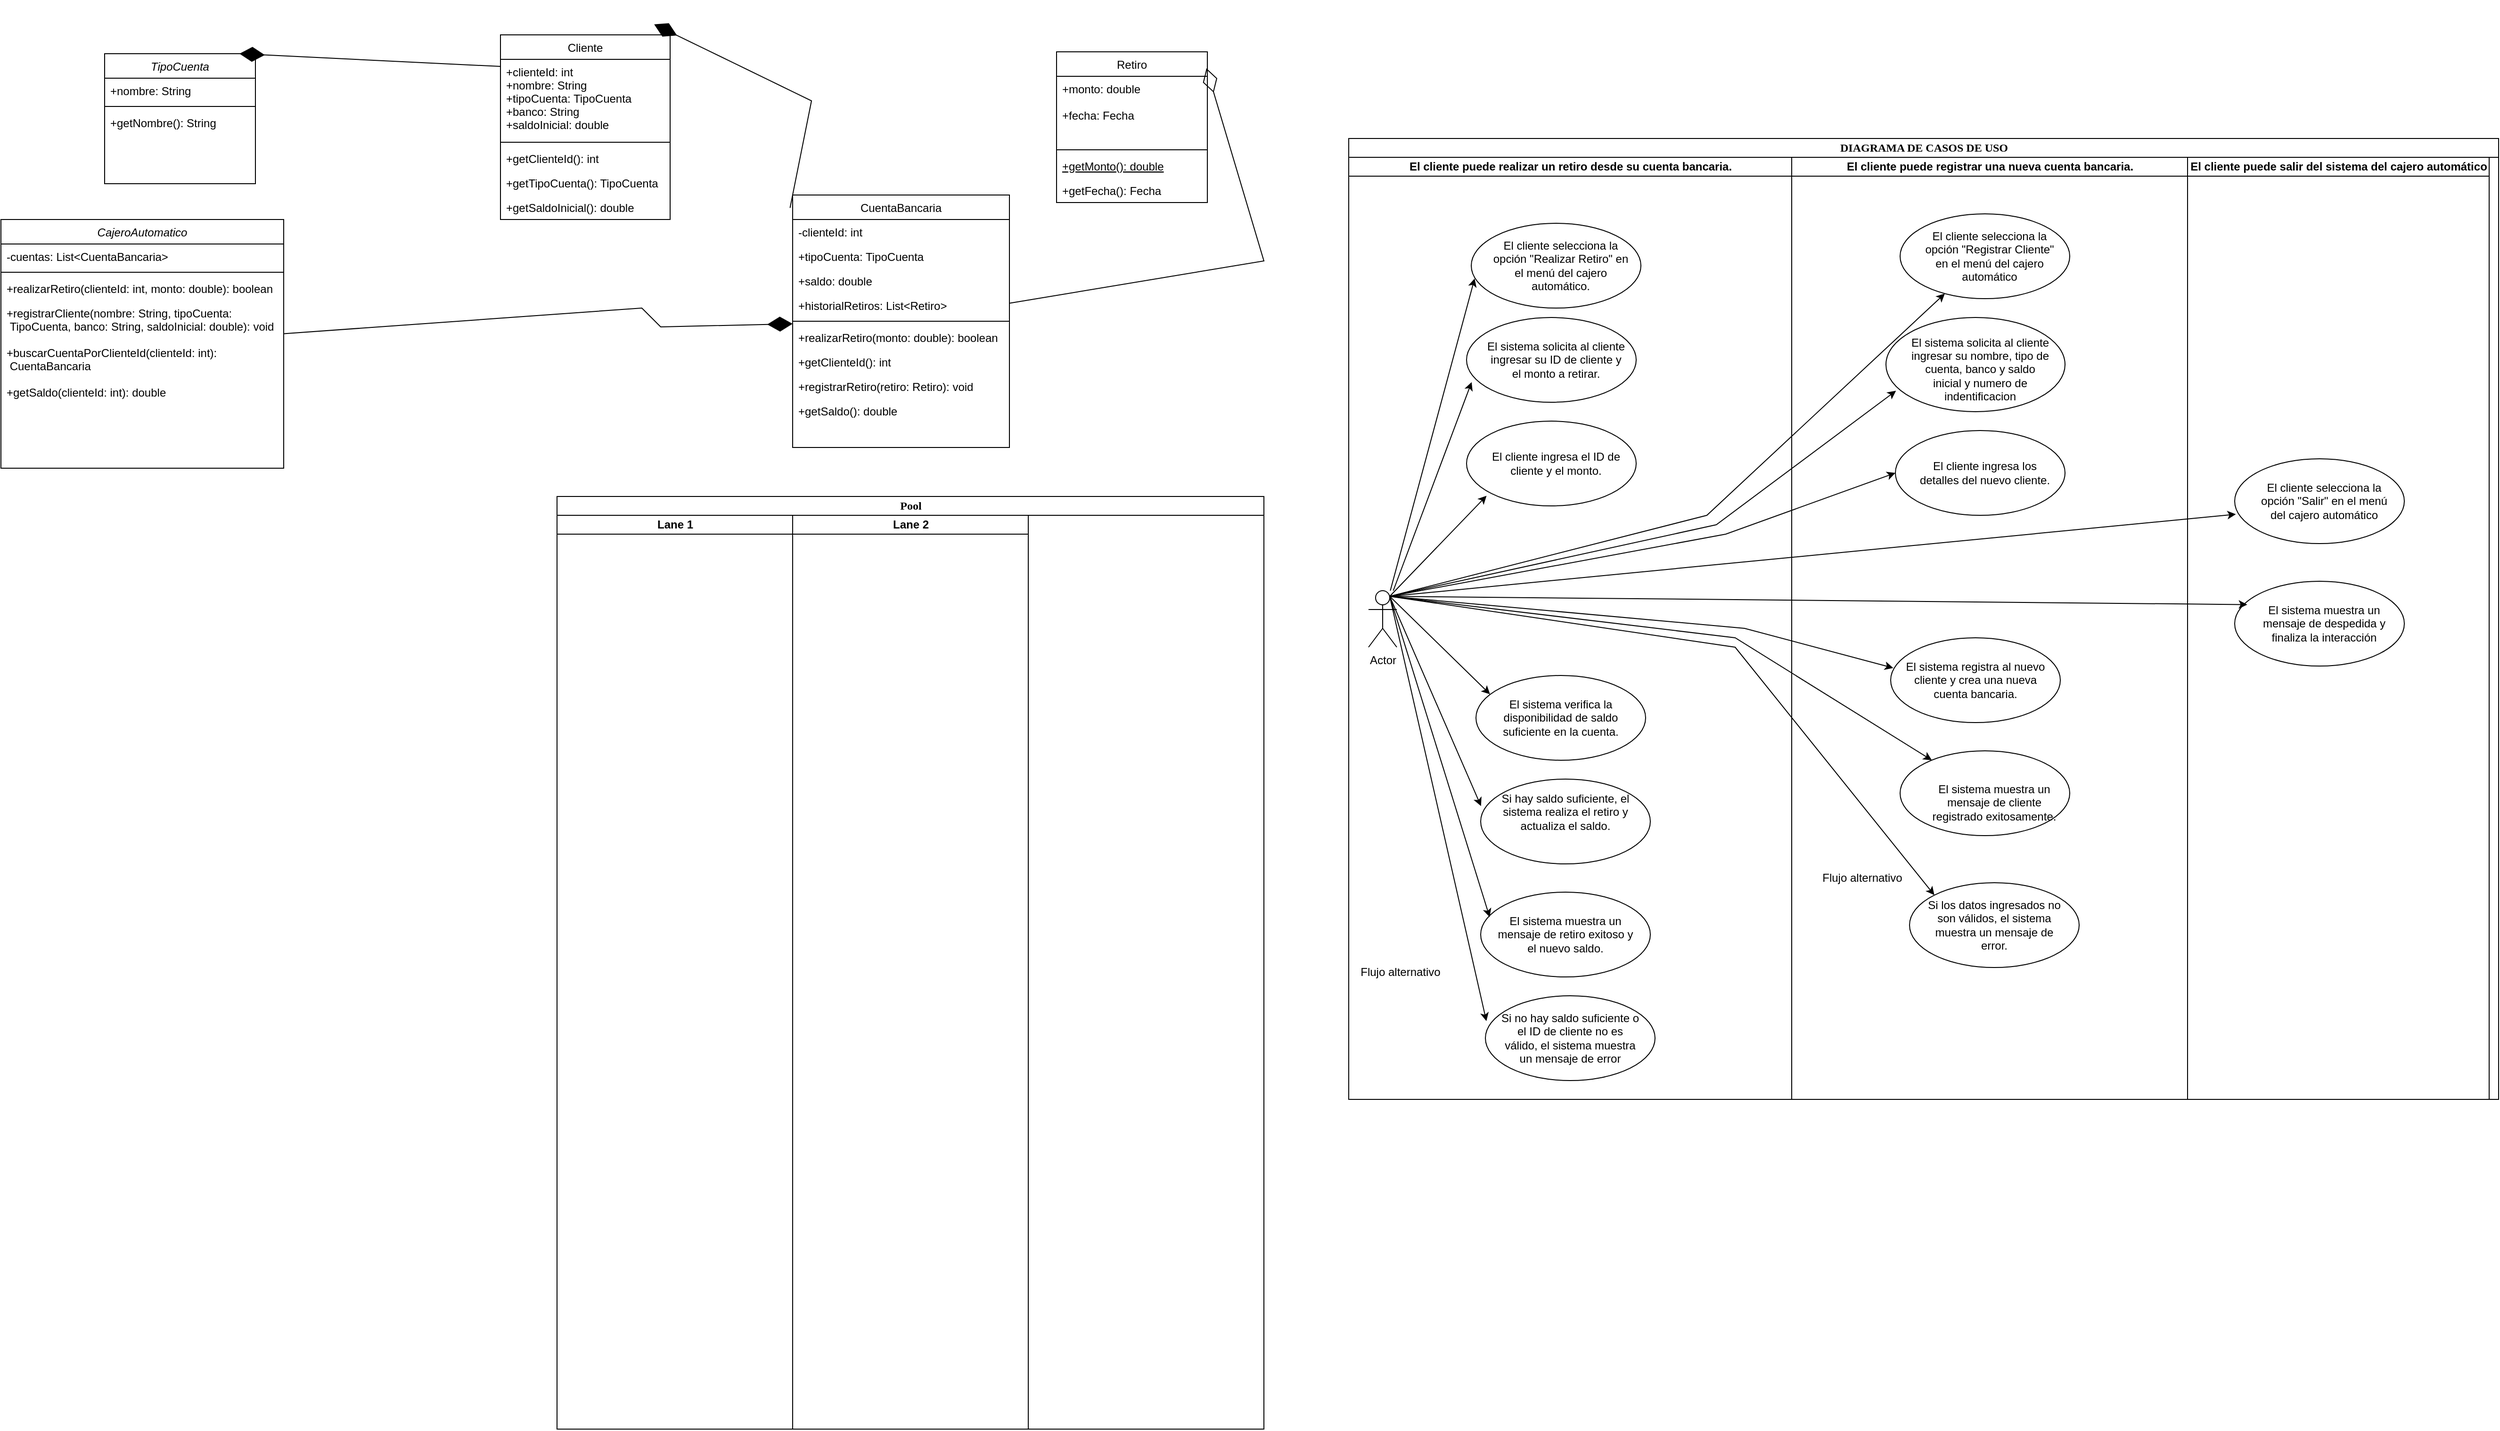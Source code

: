 <mxfile version="21.6.8" type="device">
  <diagram id="C5RBs43oDa-KdzZeNtuy" name="Page-1">
    <mxGraphModel dx="1812" dy="1659" grid="1" gridSize="10" guides="1" tooltips="1" connect="1" arrows="1" fold="1" page="1" pageScale="1" pageWidth="827" pageHeight="1169" math="0" shadow="0">
      <root>
        <mxCell id="WIyWlLk6GJQsqaUBKTNV-0" />
        <mxCell id="WIyWlLk6GJQsqaUBKTNV-1" parent="WIyWlLk6GJQsqaUBKTNV-0" />
        <mxCell id="zkfFHV4jXpPFQw0GAbJ--0" value="CajeroAutomatico " style="swimlane;fontStyle=2;align=center;verticalAlign=top;childLayout=stackLayout;horizontal=1;startSize=26;horizontalStack=0;resizeParent=1;resizeLast=0;collapsible=1;marginBottom=0;rounded=0;shadow=0;strokeWidth=1;" parent="WIyWlLk6GJQsqaUBKTNV-1" vertex="1">
          <mxGeometry x="-250" y="126" width="300" height="264" as="geometry">
            <mxRectangle x="230" y="140" width="160" height="26" as="alternateBounds" />
          </mxGeometry>
        </mxCell>
        <mxCell id="zkfFHV4jXpPFQw0GAbJ--2" value="-cuentas: List&lt;CuentaBancaria&gt;" style="text;align=left;verticalAlign=top;spacingLeft=4;spacingRight=4;overflow=hidden;rotatable=0;points=[[0,0.5],[1,0.5]];portConstraint=eastwest;rounded=0;shadow=0;html=0;" parent="zkfFHV4jXpPFQw0GAbJ--0" vertex="1">
          <mxGeometry y="26" width="300" height="26" as="geometry" />
        </mxCell>
        <mxCell id="zkfFHV4jXpPFQw0GAbJ--4" value="" style="line;html=1;strokeWidth=1;align=left;verticalAlign=middle;spacingTop=-1;spacingLeft=3;spacingRight=3;rotatable=0;labelPosition=right;points=[];portConstraint=eastwest;" parent="zkfFHV4jXpPFQw0GAbJ--0" vertex="1">
          <mxGeometry y="52" width="300" height="8" as="geometry" />
        </mxCell>
        <mxCell id="zkfFHV4jXpPFQw0GAbJ--5" value="+realizarRetiro(clienteId: int, monto: double): boolean" style="text;align=left;verticalAlign=top;spacingLeft=4;spacingRight=4;overflow=hidden;rotatable=0;points=[[0,0.5],[1,0.5]];portConstraint=eastwest;" parent="zkfFHV4jXpPFQw0GAbJ--0" vertex="1">
          <mxGeometry y="60" width="300" height="26" as="geometry" />
        </mxCell>
        <mxCell id="JEz8RJatp6eYHN0SKF-N-21" value="+registrarCliente(nombre: String, tipoCuenta:&#xa; TipoCuenta, banco: String, saldoInicial: double): void" style="text;align=left;verticalAlign=top;spacingLeft=4;spacingRight=4;overflow=hidden;rotatable=0;points=[[0,0.5],[1,0.5]];portConstraint=eastwest;" parent="zkfFHV4jXpPFQw0GAbJ--0" vertex="1">
          <mxGeometry y="86" width="300" height="42" as="geometry" />
        </mxCell>
        <mxCell id="JEz8RJatp6eYHN0SKF-N-23" value="+buscarCuentaPorClienteId(clienteId: int):&#xa; CuentaBancaria" style="text;align=left;verticalAlign=top;spacingLeft=4;spacingRight=4;overflow=hidden;rotatable=0;points=[[0,0.5],[1,0.5]];portConstraint=eastwest;" parent="zkfFHV4jXpPFQw0GAbJ--0" vertex="1">
          <mxGeometry y="128" width="300" height="42" as="geometry" />
        </mxCell>
        <mxCell id="JEz8RJatp6eYHN0SKF-N-24" value="+getSaldo(clienteId: int): double" style="text;align=left;verticalAlign=top;spacingLeft=4;spacingRight=4;overflow=hidden;rotatable=0;points=[[0,0.5],[1,0.5]];portConstraint=eastwest;" parent="zkfFHV4jXpPFQw0GAbJ--0" vertex="1">
          <mxGeometry y="170" width="300" height="42" as="geometry" />
        </mxCell>
        <mxCell id="zkfFHV4jXpPFQw0GAbJ--6" value="Retiro" style="swimlane;fontStyle=0;align=center;verticalAlign=top;childLayout=stackLayout;horizontal=1;startSize=26;horizontalStack=0;resizeParent=1;resizeLast=0;collapsible=1;marginBottom=0;rounded=0;shadow=0;strokeWidth=1;" parent="WIyWlLk6GJQsqaUBKTNV-1" vertex="1">
          <mxGeometry x="870" y="-52" width="160" height="160" as="geometry">
            <mxRectangle x="130" y="380" width="160" height="26" as="alternateBounds" />
          </mxGeometry>
        </mxCell>
        <mxCell id="zkfFHV4jXpPFQw0GAbJ--7" value="+monto: double&#xa;&#xa;+fecha: Fecha" style="text;align=left;verticalAlign=top;spacingLeft=4;spacingRight=4;overflow=hidden;rotatable=0;points=[[0,0.5],[1,0.5]];portConstraint=eastwest;" parent="zkfFHV4jXpPFQw0GAbJ--6" vertex="1">
          <mxGeometry y="26" width="160" height="74" as="geometry" />
        </mxCell>
        <mxCell id="zkfFHV4jXpPFQw0GAbJ--9" value="" style="line;html=1;strokeWidth=1;align=left;verticalAlign=middle;spacingTop=-1;spacingLeft=3;spacingRight=3;rotatable=0;labelPosition=right;points=[];portConstraint=eastwest;" parent="zkfFHV4jXpPFQw0GAbJ--6" vertex="1">
          <mxGeometry y="100" width="160" height="8" as="geometry" />
        </mxCell>
        <mxCell id="zkfFHV4jXpPFQw0GAbJ--10" value="+getMonto(): double" style="text;align=left;verticalAlign=top;spacingLeft=4;spacingRight=4;overflow=hidden;rotatable=0;points=[[0,0.5],[1,0.5]];portConstraint=eastwest;fontStyle=4" parent="zkfFHV4jXpPFQw0GAbJ--6" vertex="1">
          <mxGeometry y="108" width="160" height="26" as="geometry" />
        </mxCell>
        <mxCell id="zkfFHV4jXpPFQw0GAbJ--11" value="+getFecha(): Fecha" style="text;align=left;verticalAlign=top;spacingLeft=4;spacingRight=4;overflow=hidden;rotatable=0;points=[[0,0.5],[1,0.5]];portConstraint=eastwest;" parent="zkfFHV4jXpPFQw0GAbJ--6" vertex="1">
          <mxGeometry y="134" width="160" height="26" as="geometry" />
        </mxCell>
        <mxCell id="zkfFHV4jXpPFQw0GAbJ--13" value="Cliente " style="swimlane;fontStyle=0;align=center;verticalAlign=top;childLayout=stackLayout;horizontal=1;startSize=26;horizontalStack=0;resizeParent=1;resizeLast=0;collapsible=1;marginBottom=0;rounded=0;shadow=0;strokeWidth=1;" parent="WIyWlLk6GJQsqaUBKTNV-1" vertex="1">
          <mxGeometry x="280" y="-70" width="180" height="196" as="geometry">
            <mxRectangle x="340" y="380" width="170" height="26" as="alternateBounds" />
          </mxGeometry>
        </mxCell>
        <mxCell id="zkfFHV4jXpPFQw0GAbJ--14" value="+clienteId: int&#xa;+nombre: String&#xa;+tipoCuenta: TipoCuenta&#xa;+banco: String&#xa;+saldoInicial: double" style="text;align=left;verticalAlign=top;spacingLeft=4;spacingRight=4;overflow=hidden;rotatable=0;points=[[0,0.5],[1,0.5]];portConstraint=eastwest;" parent="zkfFHV4jXpPFQw0GAbJ--13" vertex="1">
          <mxGeometry y="26" width="180" height="84" as="geometry" />
        </mxCell>
        <mxCell id="zkfFHV4jXpPFQw0GAbJ--15" value="" style="line;html=1;strokeWidth=1;align=left;verticalAlign=middle;spacingTop=-1;spacingLeft=3;spacingRight=3;rotatable=0;labelPosition=right;points=[];portConstraint=eastwest;" parent="zkfFHV4jXpPFQw0GAbJ--13" vertex="1">
          <mxGeometry y="110" width="180" height="8" as="geometry" />
        </mxCell>
        <mxCell id="JEz8RJatp6eYHN0SKF-N-15" value="+getClienteId(): int" style="text;align=left;verticalAlign=top;spacingLeft=4;spacingRight=4;overflow=hidden;rotatable=0;points=[[0,0.5],[1,0.5]];portConstraint=eastwest;" parent="zkfFHV4jXpPFQw0GAbJ--13" vertex="1">
          <mxGeometry y="118" width="180" height="26" as="geometry" />
        </mxCell>
        <mxCell id="JEz8RJatp6eYHN0SKF-N-16" value="+getTipoCuenta(): TipoCuenta" style="text;align=left;verticalAlign=top;spacingLeft=4;spacingRight=4;overflow=hidden;rotatable=0;points=[[0,0.5],[1,0.5]];portConstraint=eastwest;" parent="zkfFHV4jXpPFQw0GAbJ--13" vertex="1">
          <mxGeometry y="144" width="180" height="26" as="geometry" />
        </mxCell>
        <mxCell id="JEz8RJatp6eYHN0SKF-N-17" value="+getSaldoInicial(): double" style="text;align=left;verticalAlign=top;spacingLeft=4;spacingRight=4;overflow=hidden;rotatable=0;points=[[0,0.5],[1,0.5]];portConstraint=eastwest;" parent="zkfFHV4jXpPFQw0GAbJ--13" vertex="1">
          <mxGeometry y="170" width="180" height="26" as="geometry" />
        </mxCell>
        <mxCell id="zkfFHV4jXpPFQw0GAbJ--17" value="CuentaBancaria" style="swimlane;fontStyle=0;align=center;verticalAlign=top;childLayout=stackLayout;horizontal=1;startSize=26;horizontalStack=0;resizeParent=1;resizeLast=0;collapsible=1;marginBottom=0;rounded=0;shadow=0;strokeWidth=1;" parent="WIyWlLk6GJQsqaUBKTNV-1" vertex="1">
          <mxGeometry x="590" y="100" width="230" height="268" as="geometry">
            <mxRectangle x="550" y="140" width="160" height="26" as="alternateBounds" />
          </mxGeometry>
        </mxCell>
        <mxCell id="zkfFHV4jXpPFQw0GAbJ--18" value="-clienteId: int" style="text;align=left;verticalAlign=top;spacingLeft=4;spacingRight=4;overflow=hidden;rotatable=0;points=[[0,0.5],[1,0.5]];portConstraint=eastwest;" parent="zkfFHV4jXpPFQw0GAbJ--17" vertex="1">
          <mxGeometry y="26" width="230" height="26" as="geometry" />
        </mxCell>
        <mxCell id="zkfFHV4jXpPFQw0GAbJ--19" value="+tipoCuenta: TipoCuenta" style="text;align=left;verticalAlign=top;spacingLeft=4;spacingRight=4;overflow=hidden;rotatable=0;points=[[0,0.5],[1,0.5]];portConstraint=eastwest;rounded=0;shadow=0;html=0;" parent="zkfFHV4jXpPFQw0GAbJ--17" vertex="1">
          <mxGeometry y="52" width="230" height="26" as="geometry" />
        </mxCell>
        <mxCell id="zkfFHV4jXpPFQw0GAbJ--20" value="+saldo: double" style="text;align=left;verticalAlign=top;spacingLeft=4;spacingRight=4;overflow=hidden;rotatable=0;points=[[0,0.5],[1,0.5]];portConstraint=eastwest;rounded=0;shadow=0;html=0;" parent="zkfFHV4jXpPFQw0GAbJ--17" vertex="1">
          <mxGeometry y="78" width="230" height="26" as="geometry" />
        </mxCell>
        <mxCell id="zkfFHV4jXpPFQw0GAbJ--21" value="+historialRetiros: List&lt;Retiro&gt;" style="text;align=left;verticalAlign=top;spacingLeft=4;spacingRight=4;overflow=hidden;rotatable=0;points=[[0,0.5],[1,0.5]];portConstraint=eastwest;rounded=0;shadow=0;html=0;" parent="zkfFHV4jXpPFQw0GAbJ--17" vertex="1">
          <mxGeometry y="104" width="230" height="26" as="geometry" />
        </mxCell>
        <mxCell id="zkfFHV4jXpPFQw0GAbJ--23" value="" style="line;html=1;strokeWidth=1;align=left;verticalAlign=middle;spacingTop=-1;spacingLeft=3;spacingRight=3;rotatable=0;labelPosition=right;points=[];portConstraint=eastwest;" parent="zkfFHV4jXpPFQw0GAbJ--17" vertex="1">
          <mxGeometry y="130" width="230" height="8" as="geometry" />
        </mxCell>
        <mxCell id="zkfFHV4jXpPFQw0GAbJ--24" value="+realizarRetiro(monto: double): boolean" style="text;align=left;verticalAlign=top;spacingLeft=4;spacingRight=4;overflow=hidden;rotatable=0;points=[[0,0.5],[1,0.5]];portConstraint=eastwest;" parent="zkfFHV4jXpPFQw0GAbJ--17" vertex="1">
          <mxGeometry y="138" width="230" height="26" as="geometry" />
        </mxCell>
        <mxCell id="zkfFHV4jXpPFQw0GAbJ--25" value="+getClienteId(): int" style="text;align=left;verticalAlign=top;spacingLeft=4;spacingRight=4;overflow=hidden;rotatable=0;points=[[0,0.5],[1,0.5]];portConstraint=eastwest;" parent="zkfFHV4jXpPFQw0GAbJ--17" vertex="1">
          <mxGeometry y="164" width="230" height="26" as="geometry" />
        </mxCell>
        <mxCell id="JEz8RJatp6eYHN0SKF-N-19" value="+registrarRetiro(retiro: Retiro): void" style="text;align=left;verticalAlign=top;spacingLeft=4;spacingRight=4;overflow=hidden;rotatable=0;points=[[0,0.5],[1,0.5]];portConstraint=eastwest;" parent="zkfFHV4jXpPFQw0GAbJ--17" vertex="1">
          <mxGeometry y="190" width="230" height="26" as="geometry" />
        </mxCell>
        <mxCell id="JEz8RJatp6eYHN0SKF-N-20" value="+getSaldo(): double" style="text;align=left;verticalAlign=top;spacingLeft=4;spacingRight=4;overflow=hidden;rotatable=0;points=[[0,0.5],[1,0.5]];portConstraint=eastwest;" parent="zkfFHV4jXpPFQw0GAbJ--17" vertex="1">
          <mxGeometry y="216" width="230" height="26" as="geometry" />
        </mxCell>
        <mxCell id="JEz8RJatp6eYHN0SKF-N-2" value="" style="endArrow=diamondThin;endFill=1;endSize=24;html=1;rounded=0;" parent="WIyWlLk6GJQsqaUBKTNV-1" source="zkfFHV4jXpPFQw0GAbJ--0" target="zkfFHV4jXpPFQw0GAbJ--17" edge="1">
          <mxGeometry width="160" relative="1" as="geometry">
            <mxPoint x="330" y="220" as="sourcePoint" />
            <mxPoint x="490" y="220" as="targetPoint" />
            <Array as="points">
              <mxPoint x="430" y="220" />
              <mxPoint x="450" y="240" />
            </Array>
          </mxGeometry>
        </mxCell>
        <mxCell id="JEz8RJatp6eYHN0SKF-N-3" value="" style="endArrow=diamondThin;endFill=1;endSize=24;html=1;rounded=0;exitX=-0.012;exitY=0.051;exitDx=0;exitDy=0;exitPerimeter=0;entryX=0.906;entryY=-0.057;entryDx=0;entryDy=0;entryPerimeter=0;" parent="WIyWlLk6GJQsqaUBKTNV-1" source="zkfFHV4jXpPFQw0GAbJ--17" target="zkfFHV4jXpPFQw0GAbJ--13" edge="1">
          <mxGeometry width="160" relative="1" as="geometry">
            <mxPoint x="330" y="220" as="sourcePoint" />
            <mxPoint x="490" y="220" as="targetPoint" />
            <Array as="points">
              <mxPoint x="610" />
            </Array>
          </mxGeometry>
        </mxCell>
        <mxCell id="JEz8RJatp6eYHN0SKF-N-4" value="" style="endArrow=diamondThin;endFill=0;endSize=24;html=1;rounded=0;entryX=0.994;entryY=0.109;entryDx=0;entryDy=0;entryPerimeter=0;" parent="WIyWlLk6GJQsqaUBKTNV-1" source="zkfFHV4jXpPFQw0GAbJ--17" target="zkfFHV4jXpPFQw0GAbJ--6" edge="1">
          <mxGeometry width="160" relative="1" as="geometry">
            <mxPoint x="330" y="220" as="sourcePoint" />
            <mxPoint x="490" y="220" as="targetPoint" />
            <Array as="points">
              <mxPoint x="1090" y="170" />
            </Array>
          </mxGeometry>
        </mxCell>
        <mxCell id="JEz8RJatp6eYHN0SKF-N-5" value="TipoCuenta" style="swimlane;fontStyle=2;align=center;verticalAlign=top;childLayout=stackLayout;horizontal=1;startSize=26;horizontalStack=0;resizeParent=1;resizeLast=0;collapsible=1;marginBottom=0;rounded=0;shadow=0;strokeWidth=1;" parent="WIyWlLk6GJQsqaUBKTNV-1" vertex="1">
          <mxGeometry x="-140" y="-50" width="160" height="138" as="geometry">
            <mxRectangle x="230" y="140" width="160" height="26" as="alternateBounds" />
          </mxGeometry>
        </mxCell>
        <mxCell id="JEz8RJatp6eYHN0SKF-N-6" value="+nombre: String" style="text;align=left;verticalAlign=top;spacingLeft=4;spacingRight=4;overflow=hidden;rotatable=0;points=[[0,0.5],[1,0.5]];portConstraint=eastwest;" parent="JEz8RJatp6eYHN0SKF-N-5" vertex="1">
          <mxGeometry y="26" width="160" height="26" as="geometry" />
        </mxCell>
        <mxCell id="JEz8RJatp6eYHN0SKF-N-9" value="" style="line;html=1;strokeWidth=1;align=left;verticalAlign=middle;spacingTop=-1;spacingLeft=3;spacingRight=3;rotatable=0;labelPosition=right;points=[];portConstraint=eastwest;" parent="JEz8RJatp6eYHN0SKF-N-5" vertex="1">
          <mxGeometry y="52" width="160" height="8" as="geometry" />
        </mxCell>
        <mxCell id="JEz8RJatp6eYHN0SKF-N-10" value="+getNombre(): String" style="text;align=left;verticalAlign=top;spacingLeft=4;spacingRight=4;overflow=hidden;rotatable=0;points=[[0,0.5],[1,0.5]];portConstraint=eastwest;" parent="JEz8RJatp6eYHN0SKF-N-5" vertex="1">
          <mxGeometry y="60" width="160" height="26" as="geometry" />
        </mxCell>
        <mxCell id="JEz8RJatp6eYHN0SKF-N-11" value="" style="endArrow=diamondThin;endFill=1;endSize=24;html=1;rounded=0;exitX=0;exitY=0.171;exitDx=0;exitDy=0;exitPerimeter=0;entryX=0.894;entryY=0;entryDx=0;entryDy=0;entryPerimeter=0;" parent="WIyWlLk6GJQsqaUBKTNV-1" source="zkfFHV4jXpPFQw0GAbJ--13" target="JEz8RJatp6eYHN0SKF-N-5" edge="1">
          <mxGeometry width="160" relative="1" as="geometry">
            <mxPoint x="330" y="220" as="sourcePoint" />
            <mxPoint x="490" y="220" as="targetPoint" />
          </mxGeometry>
        </mxCell>
        <mxCell id="y2K5wVpXDwE_jVe6DnLH-62" value="DIAGRAMA DE CASOS DE USO" style="swimlane;html=1;childLayout=stackLayout;startSize=20;rounded=0;shadow=0;comic=0;labelBackgroundColor=none;strokeWidth=1;fontFamily=Verdana;fontSize=12;align=center;" vertex="1" parent="WIyWlLk6GJQsqaUBKTNV-1">
          <mxGeometry x="1180" y="40" width="1220" height="1020" as="geometry" />
        </mxCell>
        <mxCell id="y2K5wVpXDwE_jVe6DnLH-63" value="El cliente puede realizar un retiro desde su cuenta bancaria." style="swimlane;html=1;startSize=20;" vertex="1" parent="y2K5wVpXDwE_jVe6DnLH-62">
          <mxGeometry y="20" width="470" height="1000" as="geometry" />
        </mxCell>
        <mxCell id="y2K5wVpXDwE_jVe6DnLH-125" value="Actor" style="shape=umlActor;verticalLabelPosition=bottom;verticalAlign=top;html=1;outlineConnect=0;" vertex="1" parent="y2K5wVpXDwE_jVe6DnLH-63">
          <mxGeometry x="21" y="460" width="30" height="60" as="geometry" />
        </mxCell>
        <mxCell id="y2K5wVpXDwE_jVe6DnLH-129" value="" style="ellipse;whiteSpace=wrap;html=1;" vertex="1" parent="y2K5wVpXDwE_jVe6DnLH-63">
          <mxGeometry x="130" y="70" width="180" height="90" as="geometry" />
        </mxCell>
        <mxCell id="y2K5wVpXDwE_jVe6DnLH-130" value="El cliente selecciona la opción &quot;Realizar Retiro&quot; en el menú del cajero automático." style="text;html=1;strokeColor=none;fillColor=none;align=center;verticalAlign=middle;whiteSpace=wrap;rounded=0;" vertex="1" parent="y2K5wVpXDwE_jVe6DnLH-63">
          <mxGeometry x="150" y="100" width="150" height="30" as="geometry" />
        </mxCell>
        <mxCell id="y2K5wVpXDwE_jVe6DnLH-131" value="" style="ellipse;whiteSpace=wrap;html=1;" vertex="1" parent="y2K5wVpXDwE_jVe6DnLH-63">
          <mxGeometry x="125" y="170" width="180" height="90" as="geometry" />
        </mxCell>
        <mxCell id="y2K5wVpXDwE_jVe6DnLH-132" value="El sistema solicita al cliente ingresar su ID de cliente y el monto a retirar." style="text;html=1;strokeColor=none;fillColor=none;align=center;verticalAlign=middle;whiteSpace=wrap;rounded=0;" vertex="1" parent="y2K5wVpXDwE_jVe6DnLH-63">
          <mxGeometry x="145" y="200" width="150" height="30" as="geometry" />
        </mxCell>
        <mxCell id="y2K5wVpXDwE_jVe6DnLH-133" value="" style="ellipse;whiteSpace=wrap;html=1;" vertex="1" parent="y2K5wVpXDwE_jVe6DnLH-63">
          <mxGeometry x="125" y="280" width="180" height="90" as="geometry" />
        </mxCell>
        <mxCell id="y2K5wVpXDwE_jVe6DnLH-134" value="El cliente ingresa el ID de cliente y el monto." style="text;html=1;strokeColor=none;fillColor=none;align=center;verticalAlign=middle;whiteSpace=wrap;rounded=0;" vertex="1" parent="y2K5wVpXDwE_jVe6DnLH-63">
          <mxGeometry x="145" y="310" width="150" height="30" as="geometry" />
        </mxCell>
        <mxCell id="y2K5wVpXDwE_jVe6DnLH-136" value="" style="ellipse;whiteSpace=wrap;html=1;" vertex="1" parent="y2K5wVpXDwE_jVe6DnLH-63">
          <mxGeometry x="135" y="550" width="180" height="90" as="geometry" />
        </mxCell>
        <mxCell id="y2K5wVpXDwE_jVe6DnLH-137" value="El sistema verifica la disponibilidad de saldo suficiente en la cuenta." style="text;html=1;strokeColor=none;fillColor=none;align=center;verticalAlign=middle;whiteSpace=wrap;rounded=0;" vertex="1" parent="y2K5wVpXDwE_jVe6DnLH-63">
          <mxGeometry x="150" y="580" width="150" height="30" as="geometry" />
        </mxCell>
        <mxCell id="y2K5wVpXDwE_jVe6DnLH-138" value="" style="ellipse;whiteSpace=wrap;html=1;" vertex="1" parent="y2K5wVpXDwE_jVe6DnLH-63">
          <mxGeometry x="140" y="660" width="180" height="90" as="geometry" />
        </mxCell>
        <mxCell id="y2K5wVpXDwE_jVe6DnLH-141" value="Si hay saldo suficiente, el sistema realiza el retiro y actualiza el saldo." style="text;html=1;strokeColor=none;fillColor=none;align=center;verticalAlign=middle;whiteSpace=wrap;rounded=0;" vertex="1" parent="y2K5wVpXDwE_jVe6DnLH-63">
          <mxGeometry x="155" y="680" width="150" height="30" as="geometry" />
        </mxCell>
        <mxCell id="y2K5wVpXDwE_jVe6DnLH-142" value="" style="ellipse;whiteSpace=wrap;html=1;" vertex="1" parent="y2K5wVpXDwE_jVe6DnLH-63">
          <mxGeometry x="140" y="780" width="180" height="90" as="geometry" />
        </mxCell>
        <mxCell id="y2K5wVpXDwE_jVe6DnLH-143" value="El sistema muestra un mensaje de retiro exitoso y el nuevo saldo." style="text;html=1;strokeColor=none;fillColor=none;align=center;verticalAlign=middle;whiteSpace=wrap;rounded=0;" vertex="1" parent="y2K5wVpXDwE_jVe6DnLH-63">
          <mxGeometry x="155" y="810" width="150" height="30" as="geometry" />
        </mxCell>
        <mxCell id="y2K5wVpXDwE_jVe6DnLH-144" value="" style="ellipse;whiteSpace=wrap;html=1;" vertex="1" parent="y2K5wVpXDwE_jVe6DnLH-63">
          <mxGeometry x="145" y="890" width="180" height="90" as="geometry" />
        </mxCell>
        <mxCell id="y2K5wVpXDwE_jVe6DnLH-145" value="Flujo alternativo" style="text;html=1;strokeColor=none;fillColor=none;align=center;verticalAlign=middle;whiteSpace=wrap;rounded=0;" vertex="1" parent="y2K5wVpXDwE_jVe6DnLH-63">
          <mxGeometry x="-20" y="850" width="150" height="30" as="geometry" />
        </mxCell>
        <mxCell id="y2K5wVpXDwE_jVe6DnLH-146" value="Si no hay saldo suficiente o el ID de cliente no es válido, el sistema muestra un mensaje de error" style="text;html=1;strokeColor=none;fillColor=none;align=center;verticalAlign=middle;whiteSpace=wrap;rounded=0;" vertex="1" parent="y2K5wVpXDwE_jVe6DnLH-63">
          <mxGeometry x="160" y="920" width="150" height="30" as="geometry" />
        </mxCell>
        <mxCell id="y2K5wVpXDwE_jVe6DnLH-286" value="" style="endArrow=classic;html=1;rounded=0;entryX=0.02;entryY=0.651;entryDx=0;entryDy=0;entryPerimeter=0;" edge="1" parent="y2K5wVpXDwE_jVe6DnLH-63" source="y2K5wVpXDwE_jVe6DnLH-125" target="y2K5wVpXDwE_jVe6DnLH-129">
          <mxGeometry width="50" height="50" relative="1" as="geometry">
            <mxPoint x="370" y="210" as="sourcePoint" />
            <mxPoint x="420" y="160" as="targetPoint" />
          </mxGeometry>
        </mxCell>
        <mxCell id="y2K5wVpXDwE_jVe6DnLH-287" value="" style="endArrow=classic;html=1;rounded=0;entryX=0.03;entryY=0.762;entryDx=0;entryDy=0;entryPerimeter=0;" edge="1" parent="y2K5wVpXDwE_jVe6DnLH-63" source="y2K5wVpXDwE_jVe6DnLH-125" target="y2K5wVpXDwE_jVe6DnLH-131">
          <mxGeometry width="50" height="50" relative="1" as="geometry">
            <mxPoint x="370" y="330" as="sourcePoint" />
            <mxPoint x="420" y="280" as="targetPoint" />
          </mxGeometry>
        </mxCell>
        <mxCell id="y2K5wVpXDwE_jVe6DnLH-288" value="" style="endArrow=classic;html=1;rounded=0;exitX=0.75;exitY=0.1;exitDx=0;exitDy=0;exitPerimeter=0;entryX=0.118;entryY=0.88;entryDx=0;entryDy=0;entryPerimeter=0;" edge="1" parent="y2K5wVpXDwE_jVe6DnLH-63" source="y2K5wVpXDwE_jVe6DnLH-125" target="y2K5wVpXDwE_jVe6DnLH-133">
          <mxGeometry width="50" height="50" relative="1" as="geometry">
            <mxPoint x="370" y="360" as="sourcePoint" />
            <mxPoint x="420" y="310" as="targetPoint" />
          </mxGeometry>
        </mxCell>
        <mxCell id="y2K5wVpXDwE_jVe6DnLH-289" value="" style="endArrow=classic;html=1;rounded=0;exitX=0.75;exitY=0.1;exitDx=0;exitDy=0;exitPerimeter=0;entryX=0.083;entryY=0.222;entryDx=0;entryDy=0;entryPerimeter=0;" edge="1" parent="y2K5wVpXDwE_jVe6DnLH-63" source="y2K5wVpXDwE_jVe6DnLH-125" target="y2K5wVpXDwE_jVe6DnLH-136">
          <mxGeometry width="50" height="50" relative="1" as="geometry">
            <mxPoint x="370" y="520" as="sourcePoint" />
            <mxPoint x="420" y="470" as="targetPoint" />
          </mxGeometry>
        </mxCell>
        <mxCell id="y2K5wVpXDwE_jVe6DnLH-290" value="" style="endArrow=classic;html=1;rounded=0;exitX=0.75;exitY=0.1;exitDx=0;exitDy=0;exitPerimeter=0;entryX=0.002;entryY=0.318;entryDx=0;entryDy=0;entryPerimeter=0;" edge="1" parent="y2K5wVpXDwE_jVe6DnLH-63" source="y2K5wVpXDwE_jVe6DnLH-125" target="y2K5wVpXDwE_jVe6DnLH-138">
          <mxGeometry width="50" height="50" relative="1" as="geometry">
            <mxPoint x="370" y="640" as="sourcePoint" />
            <mxPoint x="420" y="590" as="targetPoint" />
          </mxGeometry>
        </mxCell>
        <mxCell id="y2K5wVpXDwE_jVe6DnLH-291" value="" style="endArrow=classic;html=1;rounded=0;exitX=0.75;exitY=0.1;exitDx=0;exitDy=0;exitPerimeter=0;entryX=0.053;entryY=0.294;entryDx=0;entryDy=0;entryPerimeter=0;" edge="1" parent="y2K5wVpXDwE_jVe6DnLH-63" source="y2K5wVpXDwE_jVe6DnLH-125" target="y2K5wVpXDwE_jVe6DnLH-142">
          <mxGeometry width="50" height="50" relative="1" as="geometry">
            <mxPoint x="370" y="690" as="sourcePoint" />
            <mxPoint x="420" y="640" as="targetPoint" />
          </mxGeometry>
        </mxCell>
        <mxCell id="y2K5wVpXDwE_jVe6DnLH-292" value="" style="endArrow=classic;html=1;rounded=0;exitX=0.75;exitY=0.1;exitDx=0;exitDy=0;exitPerimeter=0;entryX=0.006;entryY=0.299;entryDx=0;entryDy=0;entryPerimeter=0;" edge="1" parent="y2K5wVpXDwE_jVe6DnLH-63" source="y2K5wVpXDwE_jVe6DnLH-125" target="y2K5wVpXDwE_jVe6DnLH-144">
          <mxGeometry width="50" height="50" relative="1" as="geometry">
            <mxPoint x="370" y="640" as="sourcePoint" />
            <mxPoint x="100" y="800" as="targetPoint" />
          </mxGeometry>
        </mxCell>
        <mxCell id="y2K5wVpXDwE_jVe6DnLH-88" value=" El cliente puede registrar una nueva cuenta bancaria." style="swimlane;html=1;startSize=20;" vertex="1" parent="y2K5wVpXDwE_jVe6DnLH-62">
          <mxGeometry x="470" y="20" width="420" height="1000" as="geometry" />
        </mxCell>
        <mxCell id="y2K5wVpXDwE_jVe6DnLH-163" value="" style="ellipse;whiteSpace=wrap;html=1;" vertex="1" parent="y2K5wVpXDwE_jVe6DnLH-88">
          <mxGeometry x="115" y="60" width="180" height="90" as="geometry" />
        </mxCell>
        <mxCell id="y2K5wVpXDwE_jVe6DnLH-164" value="El cliente selecciona la opción &quot;Registrar Cliente&quot; en el menú del cajero automático" style="text;html=1;strokeColor=none;fillColor=none;align=center;verticalAlign=middle;whiteSpace=wrap;rounded=0;" vertex="1" parent="y2K5wVpXDwE_jVe6DnLH-88">
          <mxGeometry x="135" y="90" width="150" height="30" as="geometry" />
        </mxCell>
        <mxCell id="y2K5wVpXDwE_jVe6DnLH-165" value="" style="ellipse;whiteSpace=wrap;html=1;" vertex="1" parent="y2K5wVpXDwE_jVe6DnLH-88">
          <mxGeometry x="100" y="170" width="190" height="100" as="geometry" />
        </mxCell>
        <mxCell id="y2K5wVpXDwE_jVe6DnLH-166" value="El sistema solicita al cliente ingresar su nombre, tipo de cuenta, banco y saldo inicial y numero de indentificacion" style="text;html=1;strokeColor=none;fillColor=none;align=center;verticalAlign=middle;whiteSpace=wrap;rounded=0;" vertex="1" parent="y2K5wVpXDwE_jVe6DnLH-88">
          <mxGeometry x="125" y="210" width="150" height="30" as="geometry" />
        </mxCell>
        <mxCell id="y2K5wVpXDwE_jVe6DnLH-167" value="" style="ellipse;whiteSpace=wrap;html=1;" vertex="1" parent="y2K5wVpXDwE_jVe6DnLH-88">
          <mxGeometry x="110" y="290" width="180" height="90" as="geometry" />
        </mxCell>
        <mxCell id="y2K5wVpXDwE_jVe6DnLH-168" value="El cliente ingresa los detalles del nuevo cliente." style="text;html=1;strokeColor=none;fillColor=none;align=center;verticalAlign=middle;whiteSpace=wrap;rounded=0;" vertex="1" parent="y2K5wVpXDwE_jVe6DnLH-88">
          <mxGeometry x="130" y="320" width="150" height="30" as="geometry" />
        </mxCell>
        <mxCell id="y2K5wVpXDwE_jVe6DnLH-169" value="" style="ellipse;whiteSpace=wrap;html=1;" vertex="1" parent="y2K5wVpXDwE_jVe6DnLH-88">
          <mxGeometry x="105" y="510" width="180" height="90" as="geometry" />
        </mxCell>
        <mxCell id="y2K5wVpXDwE_jVe6DnLH-170" value="El sistema registra al nuevo cliente y crea una nueva cuenta bancaria." style="text;html=1;strokeColor=none;fillColor=none;align=center;verticalAlign=middle;whiteSpace=wrap;rounded=0;" vertex="1" parent="y2K5wVpXDwE_jVe6DnLH-88">
          <mxGeometry x="120" y="540" width="150" height="30" as="geometry" />
        </mxCell>
        <mxCell id="y2K5wVpXDwE_jVe6DnLH-171" value="" style="ellipse;whiteSpace=wrap;html=1;" vertex="1" parent="y2K5wVpXDwE_jVe6DnLH-88">
          <mxGeometry x="115" y="630" width="180" height="90" as="geometry" />
        </mxCell>
        <mxCell id="y2K5wVpXDwE_jVe6DnLH-172" value="El sistema muestra un mensaje de cliente registrado exitosamente." style="text;html=1;strokeColor=none;fillColor=none;align=center;verticalAlign=middle;whiteSpace=wrap;rounded=0;" vertex="1" parent="y2K5wVpXDwE_jVe6DnLH-88">
          <mxGeometry x="140" y="670" width="150" height="30" as="geometry" />
        </mxCell>
        <mxCell id="y2K5wVpXDwE_jVe6DnLH-173" value="" style="ellipse;whiteSpace=wrap;html=1;" vertex="1" parent="y2K5wVpXDwE_jVe6DnLH-88">
          <mxGeometry x="125" y="770" width="180" height="90" as="geometry" />
        </mxCell>
        <mxCell id="y2K5wVpXDwE_jVe6DnLH-174" value="Si los datos ingresados no son válidos, el sistema muestra un mensaje de error." style="text;html=1;strokeColor=none;fillColor=none;align=center;verticalAlign=middle;whiteSpace=wrap;rounded=0;" vertex="1" parent="y2K5wVpXDwE_jVe6DnLH-88">
          <mxGeometry x="140" y="800" width="150" height="30" as="geometry" />
        </mxCell>
        <mxCell id="y2K5wVpXDwE_jVe6DnLH-177" value="Flujo alternativo" style="text;html=1;strokeColor=none;fillColor=none;align=center;verticalAlign=middle;whiteSpace=wrap;rounded=0;" vertex="1" parent="y2K5wVpXDwE_jVe6DnLH-88">
          <mxGeometry y="750" width="150" height="30" as="geometry" />
        </mxCell>
        <mxCell id="y2K5wVpXDwE_jVe6DnLH-225" value="El cliente puede salir del sistema del cajero automático" style="swimlane;html=1;startSize=20;" vertex="1" parent="y2K5wVpXDwE_jVe6DnLH-62">
          <mxGeometry x="890" y="20" width="320" height="1000" as="geometry" />
        </mxCell>
        <mxCell id="y2K5wVpXDwE_jVe6DnLH-261" value="" style="ellipse;whiteSpace=wrap;html=1;" vertex="1" parent="y2K5wVpXDwE_jVe6DnLH-225">
          <mxGeometry x="50" y="320" width="180" height="90" as="geometry" />
        </mxCell>
        <mxCell id="y2K5wVpXDwE_jVe6DnLH-262" value="El cliente selecciona la opción &quot;Salir&quot; en el menú del cajero automático" style="text;html=1;strokeColor=none;fillColor=none;align=center;verticalAlign=middle;whiteSpace=wrap;rounded=0;" vertex="1" parent="y2K5wVpXDwE_jVe6DnLH-225">
          <mxGeometry x="70" y="350" width="150" height="30" as="geometry" />
        </mxCell>
        <mxCell id="y2K5wVpXDwE_jVe6DnLH-263" value="" style="ellipse;whiteSpace=wrap;html=1;" vertex="1" parent="y2K5wVpXDwE_jVe6DnLH-225">
          <mxGeometry x="50" y="450" width="180" height="90" as="geometry" />
        </mxCell>
        <mxCell id="y2K5wVpXDwE_jVe6DnLH-264" value="El sistema muestra un mensaje de despedida y finaliza la interacción" style="text;html=1;strokeColor=none;fillColor=none;align=center;verticalAlign=middle;whiteSpace=wrap;rounded=0;" vertex="1" parent="y2K5wVpXDwE_jVe6DnLH-225">
          <mxGeometry x="70" y="480" width="150" height="30" as="geometry" />
        </mxCell>
        <mxCell id="y2K5wVpXDwE_jVe6DnLH-293" value="" style="endArrow=classic;html=1;rounded=0;exitX=0.75;exitY=0.1;exitDx=0;exitDy=0;exitPerimeter=0;" edge="1" parent="y2K5wVpXDwE_jVe6DnLH-62" source="y2K5wVpXDwE_jVe6DnLH-125" target="y2K5wVpXDwE_jVe6DnLH-163">
          <mxGeometry width="50" height="50" relative="1" as="geometry">
            <mxPoint x="370" y="430" as="sourcePoint" />
            <mxPoint x="420" y="380" as="targetPoint" />
            <Array as="points">
              <mxPoint x="380" y="400" />
            </Array>
          </mxGeometry>
        </mxCell>
        <mxCell id="y2K5wVpXDwE_jVe6DnLH-294" value="" style="endArrow=classic;html=1;rounded=0;exitX=0.75;exitY=0.1;exitDx=0;exitDy=0;exitPerimeter=0;entryX=0.056;entryY=0.778;entryDx=0;entryDy=0;entryPerimeter=0;" edge="1" parent="y2K5wVpXDwE_jVe6DnLH-62" source="y2K5wVpXDwE_jVe6DnLH-125" target="y2K5wVpXDwE_jVe6DnLH-165">
          <mxGeometry width="50" height="50" relative="1" as="geometry">
            <mxPoint x="350" y="400" as="sourcePoint" />
            <mxPoint x="420" y="340" as="targetPoint" />
            <Array as="points">
              <mxPoint x="390" y="410" />
            </Array>
          </mxGeometry>
        </mxCell>
        <mxCell id="y2K5wVpXDwE_jVe6DnLH-295" value="" style="endArrow=classic;html=1;rounded=0;exitX=0.75;exitY=0.1;exitDx=0;exitDy=0;exitPerimeter=0;entryX=0;entryY=0.5;entryDx=0;entryDy=0;" edge="1" parent="y2K5wVpXDwE_jVe6DnLH-62" source="y2K5wVpXDwE_jVe6DnLH-125" target="y2K5wVpXDwE_jVe6DnLH-167">
          <mxGeometry width="50" height="50" relative="1" as="geometry">
            <mxPoint x="370" y="390" as="sourcePoint" />
            <mxPoint x="420" y="340" as="targetPoint" />
            <Array as="points">
              <mxPoint x="400" y="420" />
            </Array>
          </mxGeometry>
        </mxCell>
        <mxCell id="y2K5wVpXDwE_jVe6DnLH-296" value="" style="endArrow=classic;html=1;rounded=0;exitX=0.75;exitY=0.1;exitDx=0;exitDy=0;exitPerimeter=0;entryX=0;entryY=0;entryDx=0;entryDy=0;" edge="1" parent="y2K5wVpXDwE_jVe6DnLH-62" source="y2K5wVpXDwE_jVe6DnLH-125" target="y2K5wVpXDwE_jVe6DnLH-173">
          <mxGeometry width="50" height="50" relative="1" as="geometry">
            <mxPoint x="60" y="490" as="sourcePoint" />
            <mxPoint x="520" y="600" as="targetPoint" />
            <Array as="points">
              <mxPoint x="410" y="540" />
            </Array>
          </mxGeometry>
        </mxCell>
        <mxCell id="y2K5wVpXDwE_jVe6DnLH-297" value="" style="endArrow=classic;html=1;rounded=0;exitX=0.75;exitY=0.1;exitDx=0;exitDy=0;exitPerimeter=0;" edge="1" parent="y2K5wVpXDwE_jVe6DnLH-62" source="y2K5wVpXDwE_jVe6DnLH-125" target="y2K5wVpXDwE_jVe6DnLH-171">
          <mxGeometry width="50" height="50" relative="1" as="geometry">
            <mxPoint x="250" y="620" as="sourcePoint" />
            <mxPoint x="300" y="570" as="targetPoint" />
            <Array as="points">
              <mxPoint x="410" y="530" />
            </Array>
          </mxGeometry>
        </mxCell>
        <mxCell id="y2K5wVpXDwE_jVe6DnLH-298" value="" style="endArrow=classic;html=1;rounded=0;exitX=0.75;exitY=0.1;exitDx=0;exitDy=0;exitPerimeter=0;entryX=0.015;entryY=0.356;entryDx=0;entryDy=0;entryPerimeter=0;" edge="1" parent="y2K5wVpXDwE_jVe6DnLH-62" source="y2K5wVpXDwE_jVe6DnLH-125" target="y2K5wVpXDwE_jVe6DnLH-169">
          <mxGeometry width="50" height="50" relative="1" as="geometry">
            <mxPoint x="250" y="620" as="sourcePoint" />
            <mxPoint x="300" y="570" as="targetPoint" />
            <Array as="points">
              <mxPoint x="420" y="520" />
            </Array>
          </mxGeometry>
        </mxCell>
        <mxCell id="y2K5wVpXDwE_jVe6DnLH-299" value="" style="endArrow=classic;html=1;rounded=0;exitX=0.75;exitY=0.1;exitDx=0;exitDy=0;exitPerimeter=0;entryX=0.007;entryY=0.654;entryDx=0;entryDy=0;entryPerimeter=0;" edge="1" parent="y2K5wVpXDwE_jVe6DnLH-62" source="y2K5wVpXDwE_jVe6DnLH-125" target="y2K5wVpXDwE_jVe6DnLH-261">
          <mxGeometry width="50" height="50" relative="1" as="geometry">
            <mxPoint x="600" y="410" as="sourcePoint" />
            <mxPoint x="650" y="360" as="targetPoint" />
          </mxGeometry>
        </mxCell>
        <mxCell id="y2K5wVpXDwE_jVe6DnLH-300" value="" style="endArrow=classic;html=1;rounded=0;exitX=0.75;exitY=0.1;exitDx=0;exitDy=0;exitPerimeter=0;entryX=0.074;entryY=0.275;entryDx=0;entryDy=0;entryPerimeter=0;" edge="1" parent="y2K5wVpXDwE_jVe6DnLH-62" source="y2K5wVpXDwE_jVe6DnLH-125" target="y2K5wVpXDwE_jVe6DnLH-263">
          <mxGeometry width="50" height="50" relative="1" as="geometry">
            <mxPoint x="510" y="410" as="sourcePoint" />
            <mxPoint x="560" y="360" as="targetPoint" />
            <Array as="points" />
          </mxGeometry>
        </mxCell>
        <mxCell id="y2K5wVpXDwE_jVe6DnLH-199" value="Pool" style="swimlane;html=1;childLayout=stackLayout;startSize=20;rounded=0;shadow=0;comic=0;labelBackgroundColor=none;strokeWidth=1;fontFamily=Verdana;fontSize=12;align=center;" vertex="1" parent="WIyWlLk6GJQsqaUBKTNV-1">
          <mxGeometry x="340" y="420" width="750" height="990" as="geometry" />
        </mxCell>
        <mxCell id="y2K5wVpXDwE_jVe6DnLH-200" value="Lane 1" style="swimlane;html=1;startSize=20;" vertex="1" parent="y2K5wVpXDwE_jVe6DnLH-199">
          <mxGeometry y="20" width="250" height="970" as="geometry" />
        </mxCell>
        <mxCell id="y2K5wVpXDwE_jVe6DnLH-209" value="Lane 2" style="swimlane;html=1;startSize=20;" vertex="1" parent="y2K5wVpXDwE_jVe6DnLH-199">
          <mxGeometry x="250" y="20" width="250" height="970" as="geometry" />
        </mxCell>
      </root>
    </mxGraphModel>
  </diagram>
</mxfile>
